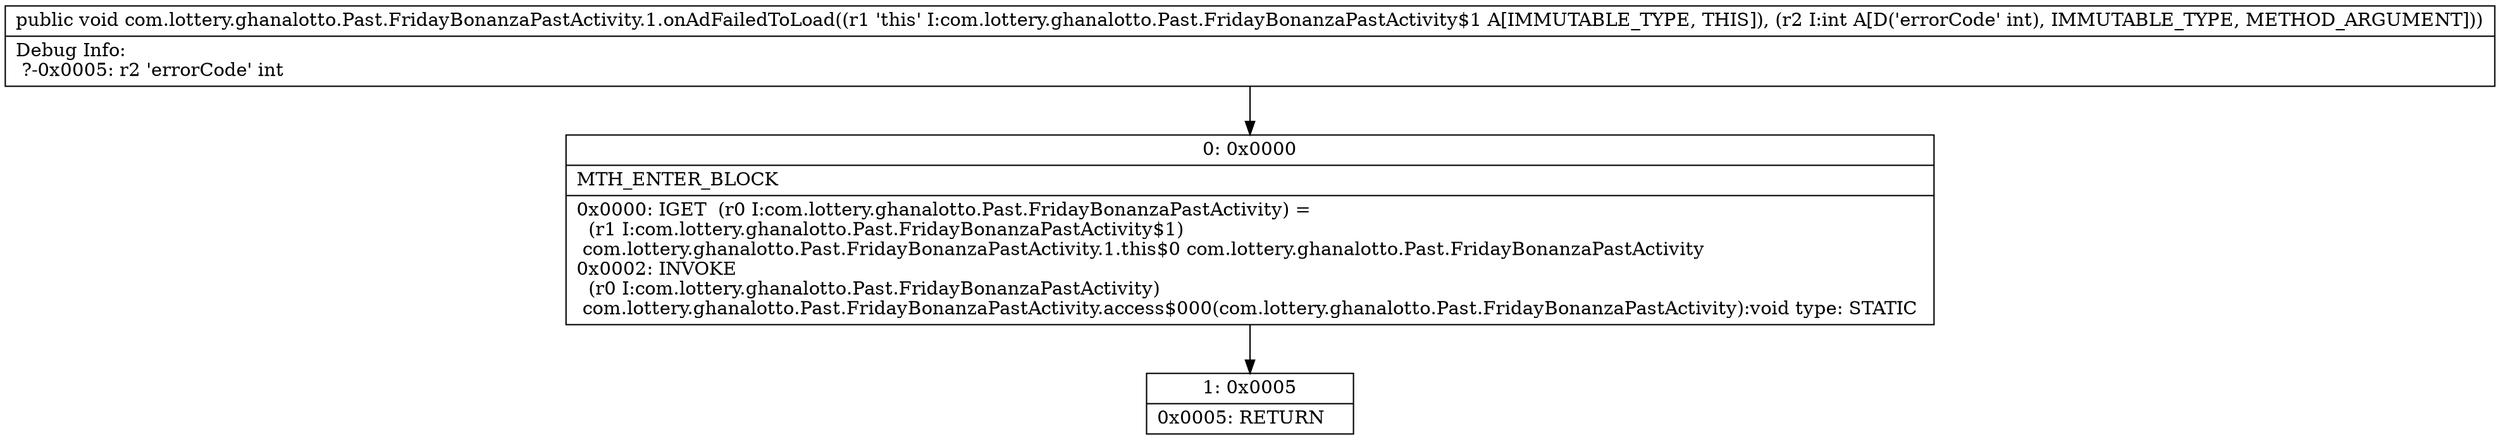digraph "CFG forcom.lottery.ghanalotto.Past.FridayBonanzaPastActivity.1.onAdFailedToLoad(I)V" {
Node_0 [shape=record,label="{0\:\ 0x0000|MTH_ENTER_BLOCK\l|0x0000: IGET  (r0 I:com.lottery.ghanalotto.Past.FridayBonanzaPastActivity) = \l  (r1 I:com.lottery.ghanalotto.Past.FridayBonanzaPastActivity$1)\l com.lottery.ghanalotto.Past.FridayBonanzaPastActivity.1.this$0 com.lottery.ghanalotto.Past.FridayBonanzaPastActivity \l0x0002: INVOKE  \l  (r0 I:com.lottery.ghanalotto.Past.FridayBonanzaPastActivity)\l com.lottery.ghanalotto.Past.FridayBonanzaPastActivity.access$000(com.lottery.ghanalotto.Past.FridayBonanzaPastActivity):void type: STATIC \l}"];
Node_1 [shape=record,label="{1\:\ 0x0005|0x0005: RETURN   \l}"];
MethodNode[shape=record,label="{public void com.lottery.ghanalotto.Past.FridayBonanzaPastActivity.1.onAdFailedToLoad((r1 'this' I:com.lottery.ghanalotto.Past.FridayBonanzaPastActivity$1 A[IMMUTABLE_TYPE, THIS]), (r2 I:int A[D('errorCode' int), IMMUTABLE_TYPE, METHOD_ARGUMENT]))  | Debug Info:\l  ?\-0x0005: r2 'errorCode' int\l}"];
MethodNode -> Node_0;
Node_0 -> Node_1;
}


